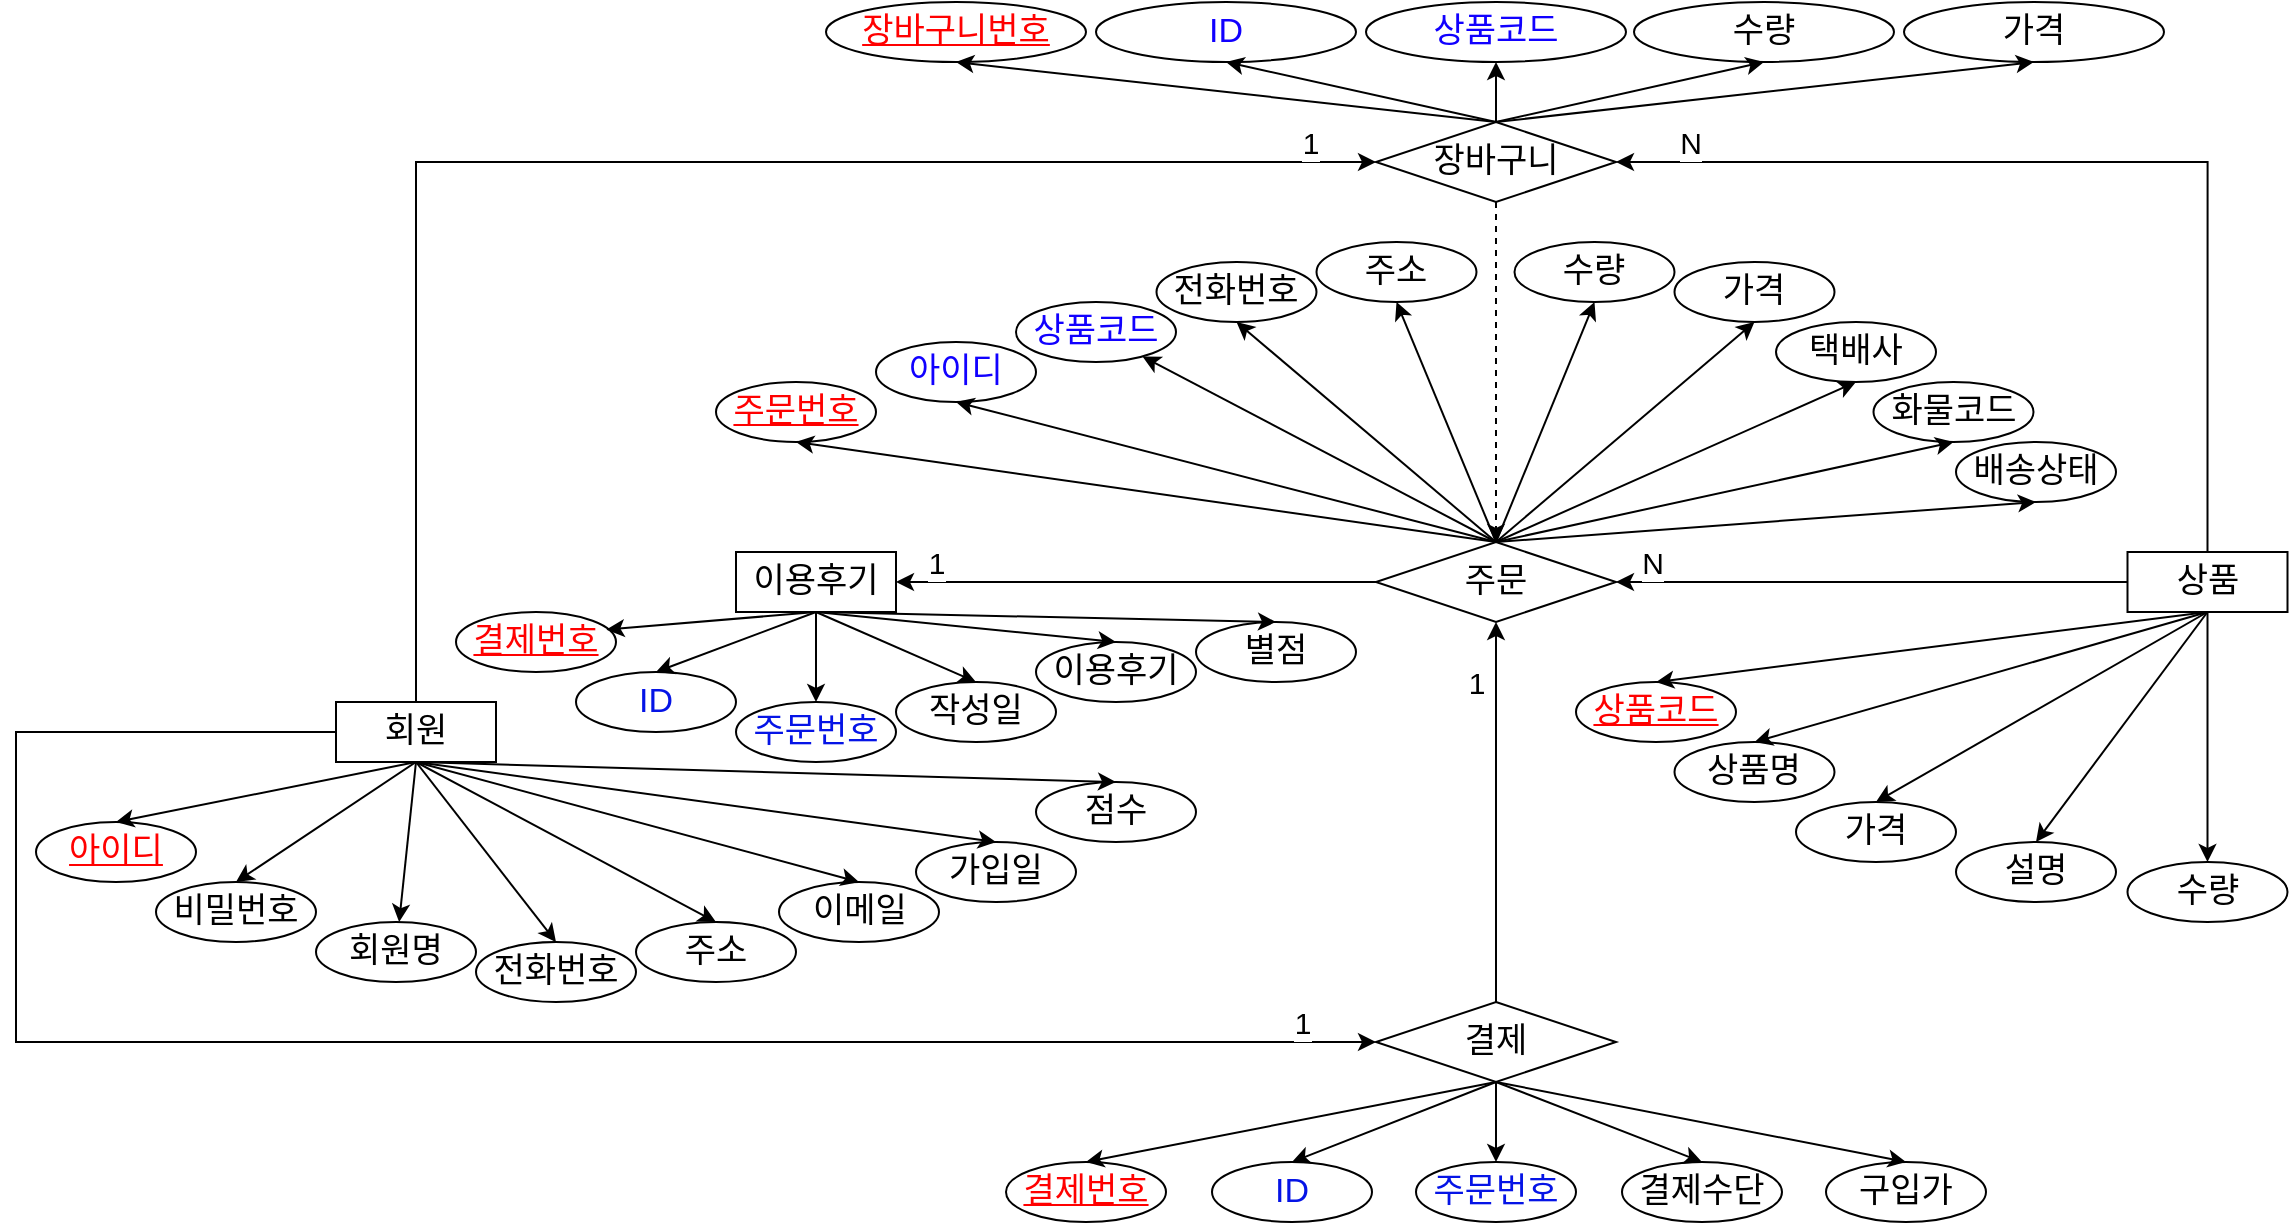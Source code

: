 <mxfile version="21.2.2" type="device">
  <diagram name="페이지-1" id="PwV60tcQClZ4pjgadKxp">
    <mxGraphModel dx="3163" dy="1947" grid="1" gridSize="10" guides="1" tooltips="1" connect="1" arrows="1" fold="1" page="1" pageScale="1" pageWidth="827" pageHeight="1169" math="0" shadow="0">
      <root>
        <mxCell id="0" />
        <mxCell id="1" parent="0" />
        <mxCell id="0TojDE-Gm-KJ80sG_e-O-1" value="" style="rounded=0;orthogonalLoop=1;jettySize=auto;html=1;exitX=0.5;exitY=1;exitDx=0;exitDy=0;fontSize=17;" parent="1" source="0TojDE-Gm-KJ80sG_e-O-4" target="0TojDE-Gm-KJ80sG_e-O-6" edge="1">
          <mxGeometry relative="1" as="geometry" />
        </mxCell>
        <mxCell id="0TojDE-Gm-KJ80sG_e-O-3" value="1" style="edgeStyle=orthogonalEdgeStyle;rounded=0;orthogonalLoop=1;jettySize=auto;html=1;entryX=0;entryY=0.5;entryDx=0;entryDy=0;fontSize=15;" parent="1" source="0TojDE-Gm-KJ80sG_e-O-4" target="0TojDE-Gm-KJ80sG_e-O-63" edge="1">
          <mxGeometry x="0.926" y="10" relative="1" as="geometry">
            <mxPoint x="-1070" y="500" as="targetPoint" />
            <Array as="points">
              <mxPoint x="-1300" y="295" />
              <mxPoint x="-1300" y="450" />
            </Array>
            <mxPoint as="offset" />
          </mxGeometry>
        </mxCell>
        <mxCell id="0TojDE-Gm-KJ80sG_e-O-86" value="1" style="edgeStyle=orthogonalEdgeStyle;rounded=0;orthogonalLoop=1;jettySize=auto;html=1;entryX=0;entryY=0.5;entryDx=0;entryDy=0;exitX=0.5;exitY=0;exitDx=0;exitDy=0;fontSize=15;" parent="1" source="0TojDE-Gm-KJ80sG_e-O-4" target="0TojDE-Gm-KJ80sG_e-O-42" edge="1">
          <mxGeometry x="0.912" y="10" relative="1" as="geometry">
            <mxPoint x="-890" y="-10" as="targetPoint" />
            <Array as="points">
              <mxPoint x="-1100" y="10" />
            </Array>
            <mxPoint as="offset" />
          </mxGeometry>
        </mxCell>
        <mxCell id="0TojDE-Gm-KJ80sG_e-O-4" value="회원" style="rounded=0;whiteSpace=wrap;html=1;fontSize=17;" parent="1" vertex="1">
          <mxGeometry x="-1140" y="280" width="80" height="30" as="geometry" />
        </mxCell>
        <mxCell id="0TojDE-Gm-KJ80sG_e-O-6" value="회원명" style="ellipse;whiteSpace=wrap;html=1;rounded=0;fontSize=17;" parent="1" vertex="1">
          <mxGeometry x="-1150" y="390" width="80" height="30" as="geometry" />
        </mxCell>
        <mxCell id="0TojDE-Gm-KJ80sG_e-O-7" value="비밀번호" style="ellipse;whiteSpace=wrap;html=1;rounded=0;fontSize=17;" parent="1" vertex="1">
          <mxGeometry x="-1230" y="370" width="80" height="30" as="geometry" />
        </mxCell>
        <mxCell id="0TojDE-Gm-KJ80sG_e-O-8" value="&lt;font color=&quot;#ff0000&quot; style=&quot;font-size: 17px;&quot;&gt;&lt;u style=&quot;font-size: 17px;&quot;&gt;아이디&lt;/u&gt;&lt;/font&gt;" style="ellipse;whiteSpace=wrap;html=1;rounded=0;fontSize=17;" parent="1" vertex="1">
          <mxGeometry x="-1290" y="340" width="80" height="30" as="geometry" />
        </mxCell>
        <mxCell id="0TojDE-Gm-KJ80sG_e-O-9" value="전화번호" style="ellipse;whiteSpace=wrap;html=1;rounded=0;fontSize=17;" parent="1" vertex="1">
          <mxGeometry x="-1070" y="400" width="80" height="30" as="geometry" />
        </mxCell>
        <mxCell id="0TojDE-Gm-KJ80sG_e-O-10" value="주소" style="ellipse;whiteSpace=wrap;html=1;rounded=0;fontSize=17;" parent="1" vertex="1">
          <mxGeometry x="-990" y="390" width="80" height="30" as="geometry" />
        </mxCell>
        <mxCell id="0TojDE-Gm-KJ80sG_e-O-11" value="" style="rounded=0;orthogonalLoop=1;jettySize=auto;html=1;exitX=0.5;exitY=0;exitDx=0;exitDy=0;fontSize=17;" parent="1" source="0TojDE-Gm-KJ80sG_e-O-13" target="0TojDE-Gm-KJ80sG_e-O-31" edge="1">
          <mxGeometry relative="1" as="geometry" />
        </mxCell>
        <mxCell id="0TojDE-Gm-KJ80sG_e-O-111" value="1" style="edgeStyle=orthogonalEdgeStyle;rounded=0;orthogonalLoop=1;jettySize=auto;html=1;entryX=1;entryY=0.5;entryDx=0;entryDy=0;fontSize=15;" parent="1" source="0TojDE-Gm-KJ80sG_e-O-13" target="0TojDE-Gm-KJ80sG_e-O-109" edge="1">
          <mxGeometry x="0.833" y="-10" relative="1" as="geometry">
            <mxPoint x="-760" y="220" as="targetPoint" />
            <mxPoint as="offset" />
          </mxGeometry>
        </mxCell>
        <mxCell id="0TojDE-Gm-KJ80sG_e-O-13" value="주문" style="rhombus;whiteSpace=wrap;html=1;fontSize=17;" parent="1" vertex="1">
          <mxGeometry x="-620" y="200" width="120" height="40" as="geometry" />
        </mxCell>
        <mxCell id="0TojDE-Gm-KJ80sG_e-O-15" value="" style="endArrow=classic;html=1;rounded=1;exitX=0.5;exitY=1;exitDx=0;exitDy=0;entryX=0.5;entryY=0;entryDx=0;entryDy=0;fontSize=17;" parent="1" source="0TojDE-Gm-KJ80sG_e-O-4" target="0TojDE-Gm-KJ80sG_e-O-8" edge="1">
          <mxGeometry width="50" height="50" relative="1" as="geometry">
            <mxPoint x="-452" y="360" as="sourcePoint" />
            <mxPoint x="-402" y="310" as="targetPoint" />
          </mxGeometry>
        </mxCell>
        <mxCell id="0TojDE-Gm-KJ80sG_e-O-16" value="" style="endArrow=classic;html=1;rounded=0;entryX=0.5;entryY=0;entryDx=0;entryDy=0;exitX=0.5;exitY=1;exitDx=0;exitDy=0;fontSize=17;" parent="1" source="0TojDE-Gm-KJ80sG_e-O-4" target="0TojDE-Gm-KJ80sG_e-O-7" edge="1">
          <mxGeometry width="50" height="50" relative="1" as="geometry">
            <mxPoint x="-822" y="350" as="sourcePoint" />
            <mxPoint x="-772" y="300" as="targetPoint" />
          </mxGeometry>
        </mxCell>
        <mxCell id="0TojDE-Gm-KJ80sG_e-O-17" value="" style="endArrow=classic;html=1;rounded=0;entryX=0.5;entryY=0;entryDx=0;entryDy=0;exitX=0.5;exitY=1;exitDx=0;exitDy=0;fontSize=17;" parent="1" source="0TojDE-Gm-KJ80sG_e-O-4" target="0TojDE-Gm-KJ80sG_e-O-9" edge="1">
          <mxGeometry width="50" height="50" relative="1" as="geometry">
            <mxPoint x="-672" y="560" as="sourcePoint" />
            <mxPoint x="-622" y="510" as="targetPoint" />
          </mxGeometry>
        </mxCell>
        <mxCell id="0TojDE-Gm-KJ80sG_e-O-18" value="" style="endArrow=classic;html=1;rounded=0;entryX=0.5;entryY=0;entryDx=0;entryDy=0;exitX=0.5;exitY=1;exitDx=0;exitDy=0;fontSize=17;" parent="1" source="0TojDE-Gm-KJ80sG_e-O-4" target="0TojDE-Gm-KJ80sG_e-O-10" edge="1">
          <mxGeometry width="50" height="50" relative="1" as="geometry">
            <mxPoint x="-922" y="310" as="sourcePoint" />
            <mxPoint x="-402" y="310" as="targetPoint" />
          </mxGeometry>
        </mxCell>
        <mxCell id="0TojDE-Gm-KJ80sG_e-O-19" value="" style="rounded=0;orthogonalLoop=1;jettySize=auto;html=1;exitX=0.5;exitY=1;exitDx=0;exitDy=0;fontSize=17;" parent="1" source="0TojDE-Gm-KJ80sG_e-O-20" target="0TojDE-Gm-KJ80sG_e-O-21" edge="1">
          <mxGeometry relative="1" as="geometry">
            <mxPoint x="-111.25" y="290" as="sourcePoint" />
          </mxGeometry>
        </mxCell>
        <mxCell id="0TojDE-Gm-KJ80sG_e-O-98" value="N" style="edgeStyle=orthogonalEdgeStyle;rounded=0;orthogonalLoop=1;jettySize=auto;html=1;entryX=1;entryY=0.5;entryDx=0;entryDy=0;fontSize=15;" parent="1" source="0TojDE-Gm-KJ80sG_e-O-20" target="0TojDE-Gm-KJ80sG_e-O-13" edge="1">
          <mxGeometry x="0.859" y="-10" relative="1" as="geometry">
            <mxPoint x="-196" y="215.0" as="targetPoint" />
            <Array as="points">
              <mxPoint x="-240" y="220" />
              <mxPoint x="-240" y="220" />
            </Array>
            <mxPoint as="offset" />
          </mxGeometry>
        </mxCell>
        <mxCell id="0TojDE-Gm-KJ80sG_e-O-20" value="상품" style="rounded=0;whiteSpace=wrap;html=1;fontSize=17;" parent="1" vertex="1">
          <mxGeometry x="-244.25" y="205" width="80" height="30" as="geometry" />
        </mxCell>
        <mxCell id="0TojDE-Gm-KJ80sG_e-O-21" value="수량" style="ellipse;whiteSpace=wrap;html=1;rounded=0;fontSize=17;" parent="1" vertex="1">
          <mxGeometry x="-244.25" y="360" width="80" height="30" as="geometry" />
        </mxCell>
        <mxCell id="0TojDE-Gm-KJ80sG_e-O-22" value="상품명" style="ellipse;whiteSpace=wrap;html=1;rounded=0;fontSize=17;" parent="1" vertex="1">
          <mxGeometry x="-470.75" y="300" width="80" height="30" as="geometry" />
        </mxCell>
        <mxCell id="0TojDE-Gm-KJ80sG_e-O-23" value="&lt;font color=&quot;#ff0000&quot; style=&quot;font-size: 17px;&quot;&gt;&lt;u style=&quot;font-size: 17px;&quot;&gt;상품코드&lt;/u&gt;&lt;/font&gt;" style="ellipse;whiteSpace=wrap;html=1;rounded=0;fontSize=17;" parent="1" vertex="1">
          <mxGeometry x="-520" y="270" width="80" height="30" as="geometry" />
        </mxCell>
        <mxCell id="0TojDE-Gm-KJ80sG_e-O-24" value="설명" style="ellipse;whiteSpace=wrap;html=1;rounded=0;fontSize=17;" parent="1" vertex="1">
          <mxGeometry x="-330" y="350" width="80" height="30" as="geometry" />
        </mxCell>
        <mxCell id="0TojDE-Gm-KJ80sG_e-O-26" value="" style="endArrow=classic;html=1;rounded=1;exitX=0.5;exitY=1;exitDx=0;exitDy=0;entryX=0.5;entryY=0;entryDx=0;entryDy=0;fontSize=17;" parent="1" source="0TojDE-Gm-KJ80sG_e-O-20" target="0TojDE-Gm-KJ80sG_e-O-23" edge="1">
          <mxGeometry width="50" height="50" relative="1" as="geometry">
            <mxPoint x="-111.25" y="290" as="sourcePoint" />
            <mxPoint x="338.75" y="285" as="targetPoint" />
          </mxGeometry>
        </mxCell>
        <mxCell id="0TojDE-Gm-KJ80sG_e-O-27" value="" style="endArrow=classic;html=1;rounded=0;entryX=0.5;entryY=0;entryDx=0;entryDy=0;exitX=0.5;exitY=1;exitDx=0;exitDy=0;fontSize=17;" parent="1" source="0TojDE-Gm-KJ80sG_e-O-20" target="0TojDE-Gm-KJ80sG_e-O-22" edge="1">
          <mxGeometry width="50" height="50" relative="1" as="geometry">
            <mxPoint x="-111.25" y="290" as="sourcePoint" />
            <mxPoint x="-31.25" y="275" as="targetPoint" />
          </mxGeometry>
        </mxCell>
        <mxCell id="0TojDE-Gm-KJ80sG_e-O-28" value="" style="endArrow=classic;html=1;rounded=0;entryX=0.5;entryY=0;entryDx=0;entryDy=0;exitX=0.5;exitY=1;exitDx=0;exitDy=0;fontSize=17;" parent="1" source="0TojDE-Gm-KJ80sG_e-O-20" target="0TojDE-Gm-KJ80sG_e-O-24" edge="1">
          <mxGeometry width="50" height="50" relative="1" as="geometry">
            <mxPoint x="-111.25" y="290" as="sourcePoint" />
            <mxPoint x="118.75" y="485" as="targetPoint" />
          </mxGeometry>
        </mxCell>
        <mxCell id="0TojDE-Gm-KJ80sG_e-O-29" value="" style="endArrow=classic;html=1;rounded=0;entryX=0.5;entryY=0;entryDx=0;entryDy=0;exitX=0.5;exitY=1;exitDx=0;exitDy=0;fontSize=17;" parent="1" source="0TojDE-Gm-KJ80sG_e-O-20" target="0TojDE-Gm-KJ80sG_e-O-101" edge="1">
          <mxGeometry width="50" height="50" relative="1" as="geometry">
            <mxPoint x="-111.25" y="290" as="sourcePoint" />
            <mxPoint x="-116.75" y="335" as="targetPoint" />
          </mxGeometry>
        </mxCell>
        <mxCell id="0TojDE-Gm-KJ80sG_e-O-31" value="상품코드" style="ellipse;whiteSpace=wrap;html=1;rounded=0;fontColor=#1100FF;fontSize=17;" parent="1" vertex="1">
          <mxGeometry x="-800" y="80" width="80" height="30" as="geometry" />
        </mxCell>
        <mxCell id="0TojDE-Gm-KJ80sG_e-O-32" value="아이디" style="ellipse;whiteSpace=wrap;html=1;rounded=0;fontColor=#1100FF;fontSize=17;" parent="1" vertex="1">
          <mxGeometry x="-870" y="100" width="80" height="30" as="geometry" />
        </mxCell>
        <mxCell id="0TojDE-Gm-KJ80sG_e-O-33" value="&lt;font color=&quot;#ff0000&quot; style=&quot;font-size: 17px;&quot;&gt;&lt;u style=&quot;font-size: 17px;&quot;&gt;주문번호&lt;/u&gt;&lt;/font&gt;" style="ellipse;whiteSpace=wrap;html=1;rounded=0;fontSize=17;" parent="1" vertex="1">
          <mxGeometry x="-950" y="120" width="80" height="30" as="geometry" />
        </mxCell>
        <mxCell id="0TojDE-Gm-KJ80sG_e-O-34" value="전화번호" style="ellipse;whiteSpace=wrap;html=1;rounded=0;fontSize=17;" parent="1" vertex="1">
          <mxGeometry x="-729.75" y="60" width="80" height="30" as="geometry" />
        </mxCell>
        <mxCell id="0TojDE-Gm-KJ80sG_e-O-35" value="주소" style="ellipse;whiteSpace=wrap;html=1;rounded=0;fontSize=17;" parent="1" vertex="1">
          <mxGeometry x="-649.75" y="50" width="80" height="30" as="geometry" />
        </mxCell>
        <mxCell id="0TojDE-Gm-KJ80sG_e-O-36" value="" style="endArrow=classic;html=1;rounded=0;entryX=0.5;entryY=1;entryDx=0;entryDy=0;exitX=0.5;exitY=0;exitDx=0;exitDy=0;fontSize=17;" parent="1" source="0TojDE-Gm-KJ80sG_e-O-13" target="0TojDE-Gm-KJ80sG_e-O-32" edge="1">
          <mxGeometry width="50" height="50" relative="1" as="geometry">
            <mxPoint x="-620" y="60" as="sourcePoint" />
            <mxPoint x="-570" y="10" as="targetPoint" />
          </mxGeometry>
        </mxCell>
        <mxCell id="0TojDE-Gm-KJ80sG_e-O-37" value="" style="endArrow=classic;html=1;rounded=0;entryX=0.5;entryY=1;entryDx=0;entryDy=0;exitX=0.5;exitY=0;exitDx=0;exitDy=0;fontSize=17;" parent="1" source="0TojDE-Gm-KJ80sG_e-O-13" target="0TojDE-Gm-KJ80sG_e-O-33" edge="1">
          <mxGeometry width="50" height="50" relative="1" as="geometry">
            <mxPoint x="-620" y="60" as="sourcePoint" />
            <mxPoint x="-570" y="10" as="targetPoint" />
          </mxGeometry>
        </mxCell>
        <mxCell id="0TojDE-Gm-KJ80sG_e-O-38" value="" style="endArrow=classic;html=1;rounded=0;entryX=0.5;entryY=1;entryDx=0;entryDy=0;exitX=0.5;exitY=0;exitDx=0;exitDy=0;fontSize=17;" parent="1" source="0TojDE-Gm-KJ80sG_e-O-13" target="0TojDE-Gm-KJ80sG_e-O-34" edge="1">
          <mxGeometry width="50" height="50" relative="1" as="geometry">
            <mxPoint x="-620" y="60" as="sourcePoint" />
            <mxPoint x="-570" y="10" as="targetPoint" />
          </mxGeometry>
        </mxCell>
        <mxCell id="0TojDE-Gm-KJ80sG_e-O-39" value="" style="endArrow=classic;html=1;rounded=0;entryX=0.5;entryY=1;entryDx=0;entryDy=0;fontSize=17;" parent="1" target="0TojDE-Gm-KJ80sG_e-O-35" edge="1">
          <mxGeometry width="50" height="50" relative="1" as="geometry">
            <mxPoint x="-560" y="200" as="sourcePoint" />
            <mxPoint x="-570" y="10" as="targetPoint" />
          </mxGeometry>
        </mxCell>
        <mxCell id="0TojDE-Gm-KJ80sG_e-O-40" value="" style="edgeStyle=orthogonalEdgeStyle;rounded=0;orthogonalLoop=1;jettySize=auto;html=1;entryX=0.5;entryY=0;entryDx=0;entryDy=0;dashed=1;fontSize=17;" parent="1" source="0TojDE-Gm-KJ80sG_e-O-42" target="0TojDE-Gm-KJ80sG_e-O-13" edge="1">
          <mxGeometry relative="1" as="geometry" />
        </mxCell>
        <mxCell id="0TojDE-Gm-KJ80sG_e-O-41" value="N" style="edgeStyle=orthogonalEdgeStyle;rounded=0;orthogonalLoop=1;jettySize=auto;html=1;startArrow=classic;startFill=1;endArrow=none;endFill=0;entryX=0.5;entryY=0;entryDx=0;entryDy=0;fontSize=15;" parent="1" source="0TojDE-Gm-KJ80sG_e-O-42" target="0TojDE-Gm-KJ80sG_e-O-20" edge="1">
          <mxGeometry x="-0.85" y="10" relative="1" as="geometry">
            <mxPoint x="-240" y="10" as="targetPoint" />
            <mxPoint as="offset" />
          </mxGeometry>
        </mxCell>
        <mxCell id="0TojDE-Gm-KJ80sG_e-O-42" value="장바구니" style="rhombus;whiteSpace=wrap;html=1;fontSize=17;" parent="1" vertex="1">
          <mxGeometry x="-620" y="-10" width="120" height="40" as="geometry" />
        </mxCell>
        <mxCell id="0TojDE-Gm-KJ80sG_e-O-44" value="ID" style="ellipse;whiteSpace=wrap;html=1;rounded=0;fontColor=#1100FF;fontSize=17;" parent="1" vertex="1">
          <mxGeometry x="-760" y="-70" width="130" height="30" as="geometry" />
        </mxCell>
        <mxCell id="0TojDE-Gm-KJ80sG_e-O-45" value="상품코드" style="ellipse;whiteSpace=wrap;html=1;rounded=0;fontColor=#1100FF;fontSize=17;" parent="1" vertex="1">
          <mxGeometry x="-625" y="-70" width="130" height="30" as="geometry" />
        </mxCell>
        <mxCell id="0TojDE-Gm-KJ80sG_e-O-46" value="수량" style="ellipse;whiteSpace=wrap;html=1;rounded=0;fontSize=17;" parent="1" vertex="1">
          <mxGeometry x="-491" y="-70" width="130" height="30" as="geometry" />
        </mxCell>
        <mxCell id="0TojDE-Gm-KJ80sG_e-O-47" value="장바구니번호" style="ellipse;whiteSpace=wrap;html=1;rounded=0;fontColor=#ff0000;fontStyle=4;fontSize=17;" parent="1" vertex="1">
          <mxGeometry x="-895" y="-70" width="130" height="30" as="geometry" />
        </mxCell>
        <mxCell id="0TojDE-Gm-KJ80sG_e-O-48" value="" style="endArrow=classic;html=1;rounded=0;exitX=0.5;exitY=0;exitDx=0;exitDy=0;entryX=0.5;entryY=1;entryDx=0;entryDy=0;fontSize=17;" parent="1" source="0TojDE-Gm-KJ80sG_e-O-42" target="0TojDE-Gm-KJ80sG_e-O-45" edge="1">
          <mxGeometry width="50" height="50" relative="1" as="geometry">
            <mxPoint x="-560" y="160" as="sourcePoint" />
            <mxPoint x="-510" y="110" as="targetPoint" />
          </mxGeometry>
        </mxCell>
        <mxCell id="0TojDE-Gm-KJ80sG_e-O-49" value="" style="endArrow=classic;html=1;rounded=0;entryX=0.5;entryY=1;entryDx=0;entryDy=0;exitX=0.5;exitY=0;exitDx=0;exitDy=0;fontSize=17;" parent="1" source="0TojDE-Gm-KJ80sG_e-O-42" target="0TojDE-Gm-KJ80sG_e-O-46" edge="1">
          <mxGeometry width="50" height="50" relative="1" as="geometry">
            <mxPoint x="-560" y="160" as="sourcePoint" />
            <mxPoint x="-510" y="110" as="targetPoint" />
          </mxGeometry>
        </mxCell>
        <mxCell id="0TojDE-Gm-KJ80sG_e-O-50" value="" style="endArrow=classic;html=1;rounded=0;entryX=0.5;entryY=1;entryDx=0;entryDy=0;exitX=0.5;exitY=0;exitDx=0;exitDy=0;fontSize=17;" parent="1" source="0TojDE-Gm-KJ80sG_e-O-42" target="0TojDE-Gm-KJ80sG_e-O-44" edge="1">
          <mxGeometry width="50" height="50" relative="1" as="geometry">
            <mxPoint x="-746" y="80" as="sourcePoint" />
            <mxPoint x="-696" y="30" as="targetPoint" />
          </mxGeometry>
        </mxCell>
        <mxCell id="0TojDE-Gm-KJ80sG_e-O-51" value="" style="endArrow=classic;html=1;rounded=0;entryX=0.5;entryY=1;entryDx=0;entryDy=0;fontSize=17;" parent="1" target="0TojDE-Gm-KJ80sG_e-O-47" edge="1">
          <mxGeometry width="50" height="50" relative="1" as="geometry">
            <mxPoint x="-560" y="-10" as="sourcePoint" />
            <mxPoint x="-860" y="-30" as="targetPoint" />
          </mxGeometry>
        </mxCell>
        <mxCell id="0TojDE-Gm-KJ80sG_e-O-52" value="" style="rounded=0;orthogonalLoop=1;jettySize=auto;html=1;exitX=0.5;exitY=1;exitDx=0;exitDy=0;fontSize=17;" parent="1" source="0TojDE-Gm-KJ80sG_e-O-63" target="0TojDE-Gm-KJ80sG_e-O-53" edge="1">
          <mxGeometry relative="1" as="geometry" />
        </mxCell>
        <mxCell id="0TojDE-Gm-KJ80sG_e-O-53" value="주문번호" style="ellipse;whiteSpace=wrap;html=1;rounded=0;fontColor=#0514e6;fontSize=17;" parent="1" vertex="1">
          <mxGeometry x="-600" y="510" width="80" height="30" as="geometry" />
        </mxCell>
        <mxCell id="0TojDE-Gm-KJ80sG_e-O-54" value="ID" style="ellipse;whiteSpace=wrap;html=1;rounded=0;fontColor=#0514e6;fontSize=17;" parent="1" vertex="1">
          <mxGeometry x="-702" y="510" width="80" height="30" as="geometry" />
        </mxCell>
        <mxCell id="0TojDE-Gm-KJ80sG_e-O-55" value="&lt;font color=&quot;#ff0000&quot; style=&quot;font-size: 17px;&quot;&gt;&lt;u style=&quot;font-size: 17px;&quot;&gt;결제번호&lt;/u&gt;&lt;/font&gt;" style="ellipse;whiteSpace=wrap;html=1;rounded=0;fontSize=17;" parent="1" vertex="1">
          <mxGeometry x="-805" y="510" width="80" height="30" as="geometry" />
        </mxCell>
        <mxCell id="0TojDE-Gm-KJ80sG_e-O-56" value="결제수단" style="ellipse;whiteSpace=wrap;html=1;rounded=0;fontSize=17;" parent="1" vertex="1">
          <mxGeometry x="-497" y="510" width="80" height="30" as="geometry" />
        </mxCell>
        <mxCell id="0TojDE-Gm-KJ80sG_e-O-57" value="구입가" style="ellipse;whiteSpace=wrap;html=1;rounded=0;fontSize=17;" parent="1" vertex="1">
          <mxGeometry x="-395" y="510" width="80" height="30" as="geometry" />
        </mxCell>
        <mxCell id="0TojDE-Gm-KJ80sG_e-O-58" value="" style="endArrow=classic;html=1;rounded=0;entryX=0.5;entryY=0;entryDx=0;entryDy=0;exitX=0.5;exitY=1;exitDx=0;exitDy=0;fontSize=17;" parent="1" source="0TojDE-Gm-KJ80sG_e-O-63" target="0TojDE-Gm-KJ80sG_e-O-54" edge="1">
          <mxGeometry width="50" height="50" relative="1" as="geometry">
            <mxPoint x="-617" y="390" as="sourcePoint" />
            <mxPoint x="-567" y="340" as="targetPoint" />
          </mxGeometry>
        </mxCell>
        <mxCell id="0TojDE-Gm-KJ80sG_e-O-59" value="" style="endArrow=classic;html=1;rounded=0;entryX=0.5;entryY=0;entryDx=0;entryDy=0;exitX=0.5;exitY=1;exitDx=0;exitDy=0;fontSize=17;" parent="1" source="0TojDE-Gm-KJ80sG_e-O-63" target="0TojDE-Gm-KJ80sG_e-O-55" edge="1">
          <mxGeometry width="50" height="50" relative="1" as="geometry">
            <mxPoint x="-617" y="390" as="sourcePoint" />
            <mxPoint x="-567" y="340" as="targetPoint" />
          </mxGeometry>
        </mxCell>
        <mxCell id="0TojDE-Gm-KJ80sG_e-O-60" value="" style="endArrow=classic;html=1;rounded=0;entryX=0.5;entryY=0;entryDx=0;entryDy=0;exitX=0.5;exitY=1;exitDx=0;exitDy=0;fontSize=17;" parent="1" source="0TojDE-Gm-KJ80sG_e-O-63" target="0TojDE-Gm-KJ80sG_e-O-56" edge="1">
          <mxGeometry width="50" height="50" relative="1" as="geometry">
            <mxPoint x="-617" y="390" as="sourcePoint" />
            <mxPoint x="-567" y="340" as="targetPoint" />
          </mxGeometry>
        </mxCell>
        <mxCell id="0TojDE-Gm-KJ80sG_e-O-61" value="" style="endArrow=classic;html=1;rounded=0;entryX=0.5;entryY=0;entryDx=0;entryDy=0;exitX=0.5;exitY=1;exitDx=0;exitDy=0;fontSize=17;" parent="1" source="0TojDE-Gm-KJ80sG_e-O-63" target="0TojDE-Gm-KJ80sG_e-O-57" edge="1">
          <mxGeometry width="50" height="50" relative="1" as="geometry">
            <mxPoint x="-557" y="530" as="sourcePoint" />
            <mxPoint x="-567" y="340" as="targetPoint" />
          </mxGeometry>
        </mxCell>
        <mxCell id="0TojDE-Gm-KJ80sG_e-O-100" value="1" style="edgeStyle=orthogonalEdgeStyle;rounded=0;orthogonalLoop=1;jettySize=auto;html=1;entryX=0.5;entryY=1;entryDx=0;entryDy=0;fontSize=15;" parent="1" source="0TojDE-Gm-KJ80sG_e-O-63" target="0TojDE-Gm-KJ80sG_e-O-13" edge="1">
          <mxGeometry x="0.684" y="10" relative="1" as="geometry">
            <mxPoint x="-560" y="330" as="targetPoint" />
            <mxPoint as="offset" />
          </mxGeometry>
        </mxCell>
        <mxCell id="0TojDE-Gm-KJ80sG_e-O-63" value="결제" style="rhombus;whiteSpace=wrap;html=1;fontSize=17;" parent="1" vertex="1">
          <mxGeometry x="-620" y="430" width="120" height="40" as="geometry" />
        </mxCell>
        <mxCell id="0TojDE-Gm-KJ80sG_e-O-80" value="가격" style="ellipse;whiteSpace=wrap;html=1;rounded=0;fontSize=17;" parent="1" vertex="1">
          <mxGeometry x="-356" y="-70" width="130" height="30" as="geometry" />
        </mxCell>
        <mxCell id="0TojDE-Gm-KJ80sG_e-O-81" value="" style="endArrow=classic;html=1;rounded=0;entryX=0.5;entryY=1;entryDx=0;entryDy=0;fontSize=17;" parent="1" target="0TojDE-Gm-KJ80sG_e-O-80" edge="1">
          <mxGeometry width="50" height="50" relative="1" as="geometry">
            <mxPoint x="-560" y="-10" as="sourcePoint" />
            <mxPoint x="-430" y="140" as="targetPoint" />
          </mxGeometry>
        </mxCell>
        <mxCell id="0TojDE-Gm-KJ80sG_e-O-82" value="이메일" style="ellipse;whiteSpace=wrap;html=1;rounded=0;fontSize=17;" parent="1" vertex="1">
          <mxGeometry x="-918.5" y="370" width="80" height="30" as="geometry" />
        </mxCell>
        <mxCell id="0TojDE-Gm-KJ80sG_e-O-83" value="가입일" style="ellipse;whiteSpace=wrap;html=1;rounded=0;fontSize=17;" parent="1" vertex="1">
          <mxGeometry x="-850" y="350" width="80" height="30" as="geometry" />
        </mxCell>
        <mxCell id="0TojDE-Gm-KJ80sG_e-O-84" value="점수" style="ellipse;whiteSpace=wrap;html=1;rounded=0;fontSize=17;" parent="1" vertex="1">
          <mxGeometry x="-790" y="320" width="80" height="30" as="geometry" />
        </mxCell>
        <mxCell id="0TojDE-Gm-KJ80sG_e-O-89" value="" style="endArrow=classic;html=1;rounded=0;entryX=0.5;entryY=0;entryDx=0;entryDy=0;exitX=0.5;exitY=1;exitDx=0;exitDy=0;fontSize=17;" parent="1" source="0TojDE-Gm-KJ80sG_e-O-4" target="0TojDE-Gm-KJ80sG_e-O-82" edge="1">
          <mxGeometry width="50" height="50" relative="1" as="geometry">
            <mxPoint x="-912" y="320" as="sourcePoint" />
            <mxPoint x="-862" y="270" as="targetPoint" />
          </mxGeometry>
        </mxCell>
        <mxCell id="0TojDE-Gm-KJ80sG_e-O-90" value="" style="endArrow=classic;html=1;rounded=0;exitX=0.5;exitY=1;exitDx=0;exitDy=0;entryX=0.5;entryY=0;entryDx=0;entryDy=0;fontSize=17;" parent="1" source="0TojDE-Gm-KJ80sG_e-O-4" target="0TojDE-Gm-KJ80sG_e-O-83" edge="1">
          <mxGeometry width="50" height="50" relative="1" as="geometry">
            <mxPoint x="-912" y="320" as="sourcePoint" />
            <mxPoint x="-862" y="270" as="targetPoint" />
          </mxGeometry>
        </mxCell>
        <mxCell id="0TojDE-Gm-KJ80sG_e-O-91" value="" style="endArrow=classic;html=1;rounded=0;exitX=0.5;exitY=1;exitDx=0;exitDy=0;entryX=0.5;entryY=0;entryDx=0;entryDy=0;fontSize=17;" parent="1" source="0TojDE-Gm-KJ80sG_e-O-4" target="0TojDE-Gm-KJ80sG_e-O-84" edge="1">
          <mxGeometry width="50" height="50" relative="1" as="geometry">
            <mxPoint x="-912" y="320" as="sourcePoint" />
            <mxPoint x="-862" y="270" as="targetPoint" />
          </mxGeometry>
        </mxCell>
        <mxCell id="0TojDE-Gm-KJ80sG_e-O-92" value="수량" style="ellipse;whiteSpace=wrap;html=1;rounded=0;fontSize=17;" parent="1" vertex="1">
          <mxGeometry x="-550.75" y="50" width="80" height="30" as="geometry" />
        </mxCell>
        <mxCell id="0TojDE-Gm-KJ80sG_e-O-93" value="가격" style="ellipse;whiteSpace=wrap;html=1;rounded=0;fontSize=17;" parent="1" vertex="1">
          <mxGeometry x="-470.75" y="60" width="80" height="30" as="geometry" />
        </mxCell>
        <mxCell id="0TojDE-Gm-KJ80sG_e-O-94" value="택배사" style="ellipse;whiteSpace=wrap;html=1;rounded=0;fontSize=17;" parent="1" vertex="1">
          <mxGeometry x="-420" y="90" width="80" height="30" as="geometry" />
        </mxCell>
        <mxCell id="0TojDE-Gm-KJ80sG_e-O-95" value="화물코드" style="ellipse;whiteSpace=wrap;html=1;rounded=0;fontSize=17;" parent="1" vertex="1">
          <mxGeometry x="-371.25" y="120" width="80" height="30" as="geometry" />
        </mxCell>
        <mxCell id="0TojDE-Gm-KJ80sG_e-O-96" value="배송상태" style="ellipse;whiteSpace=wrap;html=1;rounded=0;fontSize=17;" parent="1" vertex="1">
          <mxGeometry x="-330" y="150" width="80" height="30" as="geometry" />
        </mxCell>
        <mxCell id="0TojDE-Gm-KJ80sG_e-O-101" value="가격" style="ellipse;whiteSpace=wrap;html=1;rounded=0;fontSize=17;" parent="1" vertex="1">
          <mxGeometry x="-410" y="330" width="80" height="30" as="geometry" />
        </mxCell>
        <mxCell id="0TojDE-Gm-KJ80sG_e-O-103" value="" style="endArrow=classic;html=1;rounded=0;entryX=0.5;entryY=1;entryDx=0;entryDy=0;fontSize=17;" parent="1" target="0TojDE-Gm-KJ80sG_e-O-92" edge="1">
          <mxGeometry width="50" height="50" relative="1" as="geometry">
            <mxPoint x="-560" y="200" as="sourcePoint" />
            <mxPoint x="-570" y="300" as="targetPoint" />
          </mxGeometry>
        </mxCell>
        <mxCell id="0TojDE-Gm-KJ80sG_e-O-104" value="" style="endArrow=classic;html=1;rounded=0;entryX=0.5;entryY=1;entryDx=0;entryDy=0;exitX=0.5;exitY=0;exitDx=0;exitDy=0;fontSize=17;" parent="1" source="0TojDE-Gm-KJ80sG_e-O-13" target="0TojDE-Gm-KJ80sG_e-O-93" edge="1">
          <mxGeometry width="50" height="50" relative="1" as="geometry">
            <mxPoint x="-463" y="200" as="sourcePoint" />
            <mxPoint x="-413" y="150" as="targetPoint" />
          </mxGeometry>
        </mxCell>
        <mxCell id="0TojDE-Gm-KJ80sG_e-O-105" value="" style="endArrow=classic;html=1;rounded=0;entryX=0.5;entryY=1;entryDx=0;entryDy=0;exitX=0.5;exitY=0;exitDx=0;exitDy=0;fontSize=17;" parent="1" source="0TojDE-Gm-KJ80sG_e-O-13" target="0TojDE-Gm-KJ80sG_e-O-94" edge="1">
          <mxGeometry width="50" height="50" relative="1" as="geometry">
            <mxPoint x="-620" y="350" as="sourcePoint" />
            <mxPoint x="-570" y="300" as="targetPoint" />
          </mxGeometry>
        </mxCell>
        <mxCell id="0TojDE-Gm-KJ80sG_e-O-106" value="" style="endArrow=classic;html=1;rounded=0;entryX=0.5;entryY=1;entryDx=0;entryDy=0;exitX=0.5;exitY=0;exitDx=0;exitDy=0;fontSize=17;" parent="1" source="0TojDE-Gm-KJ80sG_e-O-13" target="0TojDE-Gm-KJ80sG_e-O-95" edge="1">
          <mxGeometry width="50" height="50" relative="1" as="geometry">
            <mxPoint x="-620" y="350" as="sourcePoint" />
            <mxPoint x="-570" y="300" as="targetPoint" />
          </mxGeometry>
        </mxCell>
        <mxCell id="0TojDE-Gm-KJ80sG_e-O-107" value="" style="endArrow=classic;html=1;rounded=0;entryX=0.5;entryY=1;entryDx=0;entryDy=0;fontSize=17;" parent="1" target="0TojDE-Gm-KJ80sG_e-O-96" edge="1">
          <mxGeometry width="50" height="50" relative="1" as="geometry">
            <mxPoint x="-560" y="200" as="sourcePoint" />
            <mxPoint x="-570" y="300" as="targetPoint" />
          </mxGeometry>
        </mxCell>
        <mxCell id="0TojDE-Gm-KJ80sG_e-O-109" value="이용후기" style="rounded=0;whiteSpace=wrap;html=1;fontSize=17;" parent="1" vertex="1">
          <mxGeometry x="-940" y="205" width="80" height="30" as="geometry" />
        </mxCell>
        <mxCell id="0TojDE-Gm-KJ80sG_e-O-114" value="주문번호" style="ellipse;whiteSpace=wrap;html=1;rounded=0;fontColor=#0514e6;fontSize=17;" parent="1" vertex="1">
          <mxGeometry x="-940" y="280" width="80" height="30" as="geometry" />
        </mxCell>
        <mxCell id="0TojDE-Gm-KJ80sG_e-O-115" value="ID" style="ellipse;whiteSpace=wrap;html=1;rounded=0;fontColor=#0514e6;fontSize=17;" parent="1" vertex="1">
          <mxGeometry x="-1020" y="265" width="80" height="30" as="geometry" />
        </mxCell>
        <mxCell id="0TojDE-Gm-KJ80sG_e-O-116" value="&lt;font color=&quot;#ff0000&quot; style=&quot;font-size: 17px;&quot;&gt;&lt;u style=&quot;font-size: 17px;&quot;&gt;결제번호&lt;/u&gt;&lt;/font&gt;" style="ellipse;whiteSpace=wrap;html=1;rounded=0;fontSize=17;" parent="1" vertex="1">
          <mxGeometry x="-1080" y="235" width="80" height="30" as="geometry" />
        </mxCell>
        <mxCell id="0TojDE-Gm-KJ80sG_e-O-119" value="작성일" style="ellipse;whiteSpace=wrap;html=1;rounded=0;fontSize=17;" parent="1" vertex="1">
          <mxGeometry x="-860" y="270" width="80" height="30" as="geometry" />
        </mxCell>
        <mxCell id="0TojDE-Gm-KJ80sG_e-O-120" value="이용후기" style="ellipse;whiteSpace=wrap;html=1;rounded=0;fontSize=17;" parent="1" vertex="1">
          <mxGeometry x="-790" y="250" width="80" height="30" as="geometry" />
        </mxCell>
        <mxCell id="0TojDE-Gm-KJ80sG_e-O-121" value="별점" style="ellipse;whiteSpace=wrap;html=1;rounded=0;fontSize=17;" parent="1" vertex="1">
          <mxGeometry x="-710" y="240" width="80" height="30" as="geometry" />
        </mxCell>
        <mxCell id="0TojDE-Gm-KJ80sG_e-O-122" value="" style="endArrow=classic;html=1;rounded=0;exitX=0.5;exitY=1;exitDx=0;exitDy=0;entryX=0.94;entryY=0.294;entryDx=0;entryDy=0;entryPerimeter=0;fontSize=17;" parent="1" source="0TojDE-Gm-KJ80sG_e-O-109" target="0TojDE-Gm-KJ80sG_e-O-116" edge="1">
          <mxGeometry width="50" height="50" relative="1" as="geometry">
            <mxPoint x="-1005" y="190" as="sourcePoint" />
            <mxPoint x="-955" y="140" as="targetPoint" />
          </mxGeometry>
        </mxCell>
        <mxCell id="0TojDE-Gm-KJ80sG_e-O-123" value="" style="endArrow=classic;html=1;rounded=0;entryX=0.5;entryY=0;entryDx=0;entryDy=0;exitX=0.5;exitY=1;exitDx=0;exitDy=0;fontSize=17;" parent="1" source="0TojDE-Gm-KJ80sG_e-O-109" target="0TojDE-Gm-KJ80sG_e-O-115" edge="1">
          <mxGeometry width="50" height="50" relative="1" as="geometry">
            <mxPoint x="-1040" y="190" as="sourcePoint" />
            <mxPoint x="-990" y="140" as="targetPoint" />
          </mxGeometry>
        </mxCell>
        <mxCell id="0TojDE-Gm-KJ80sG_e-O-124" value="" style="endArrow=classic;html=1;rounded=0;entryX=0.5;entryY=0;entryDx=0;entryDy=0;exitX=0.5;exitY=1;exitDx=0;exitDy=0;fontSize=17;" parent="1" source="0TojDE-Gm-KJ80sG_e-O-109" target="0TojDE-Gm-KJ80sG_e-O-114" edge="1">
          <mxGeometry width="50" height="50" relative="1" as="geometry">
            <mxPoint x="-820" y="350" as="sourcePoint" />
            <mxPoint x="-770" y="300" as="targetPoint" />
          </mxGeometry>
        </mxCell>
        <mxCell id="0TojDE-Gm-KJ80sG_e-O-125" value="" style="endArrow=classic;html=1;rounded=0;exitX=0.5;exitY=1;exitDx=0;exitDy=0;entryX=0.5;entryY=0;entryDx=0;entryDy=0;fontSize=17;" parent="1" source="0TojDE-Gm-KJ80sG_e-O-109" target="0TojDE-Gm-KJ80sG_e-O-119" edge="1">
          <mxGeometry width="50" height="50" relative="1" as="geometry">
            <mxPoint x="-820" y="350" as="sourcePoint" />
            <mxPoint x="-770" y="300" as="targetPoint" />
          </mxGeometry>
        </mxCell>
        <mxCell id="0TojDE-Gm-KJ80sG_e-O-126" value="" style="endArrow=classic;html=1;rounded=0;exitX=0.5;exitY=1;exitDx=0;exitDy=0;entryX=0.5;entryY=0;entryDx=0;entryDy=0;fontSize=17;" parent="1" source="0TojDE-Gm-KJ80sG_e-O-109" target="0TojDE-Gm-KJ80sG_e-O-120" edge="1">
          <mxGeometry width="50" height="50" relative="1" as="geometry">
            <mxPoint x="-820" y="350" as="sourcePoint" />
            <mxPoint x="-770" y="300" as="targetPoint" />
          </mxGeometry>
        </mxCell>
        <mxCell id="0TojDE-Gm-KJ80sG_e-O-127" value="" style="endArrow=classic;html=1;rounded=0;exitX=0.5;exitY=1;exitDx=0;exitDy=0;entryX=0.5;entryY=0;entryDx=0;entryDy=0;fontSize=17;" parent="1" source="0TojDE-Gm-KJ80sG_e-O-109" target="0TojDE-Gm-KJ80sG_e-O-121" edge="1">
          <mxGeometry width="50" height="50" relative="1" as="geometry">
            <mxPoint x="-820" y="350" as="sourcePoint" />
            <mxPoint x="-770" y="300" as="targetPoint" />
          </mxGeometry>
        </mxCell>
      </root>
    </mxGraphModel>
  </diagram>
</mxfile>
